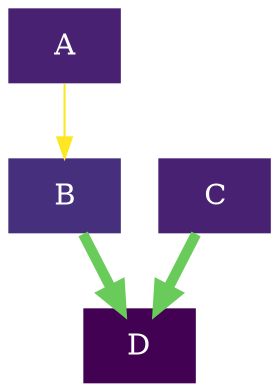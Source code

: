 strict digraph {

    graph [
        rankdir=TB,
        ranksep=0.5,
        nodesep=0.25
    ];
    
    node [
        shape=plaintext,
        style=filled
    ];
    
    edge [
        weight=2.
    ];


    "A" [
        label=<
        <TABLE BORDER="0" CELLBORDER="0" CELLSPACING="0" CELLPADDING="0">
          <TR>
            <TD><FONT COLOR="#ffffff">A</FONT></TD>
          </TR>
        </TABLE>
        >
        ,
        fillcolor="#482172"
    ];
    
    "B" [
        label=<
        <TABLE BORDER="0" CELLBORDER="0" CELLSPACING="0" CELLPADDING="0">
          <TR>
            <TD><FONT COLOR="#ffffff">B</FONT></TD>
          </TR>
        </TABLE>
        >
        ,
        fillcolor="#462f7d"
    ];
    
    "C" [
        label=<
        <TABLE BORDER="0" CELLBORDER="0" CELLSPACING="0" CELLPADDING="0">
          <TR>
            <TD><FONT COLOR="#ffffff">C</FONT></TD>
          </TR>
        </TABLE>
        >
        ,
        fillcolor="#482172"
    ];
    
    "D" [
        label=<
        <TABLE BORDER="0" CELLBORDER="0" CELLSPACING="0" CELLPADDING="0">
          <TR>
            <TD><FONT COLOR="#ffffff">D</FONT></TD>
          </TR>
        </TABLE>
        >
        ,
        fillcolor="#430153"
    ];


    "A" -> "B"[
        color="#fde624",
        penwidth=1.0
    ];
    
    "C" -> "D"[
        color="#69cc5a",
        penwidth=5.0
    ];
    
    "B" -> "D"[
        color="#69cc5a",
        penwidth=5.0
    ];
}
